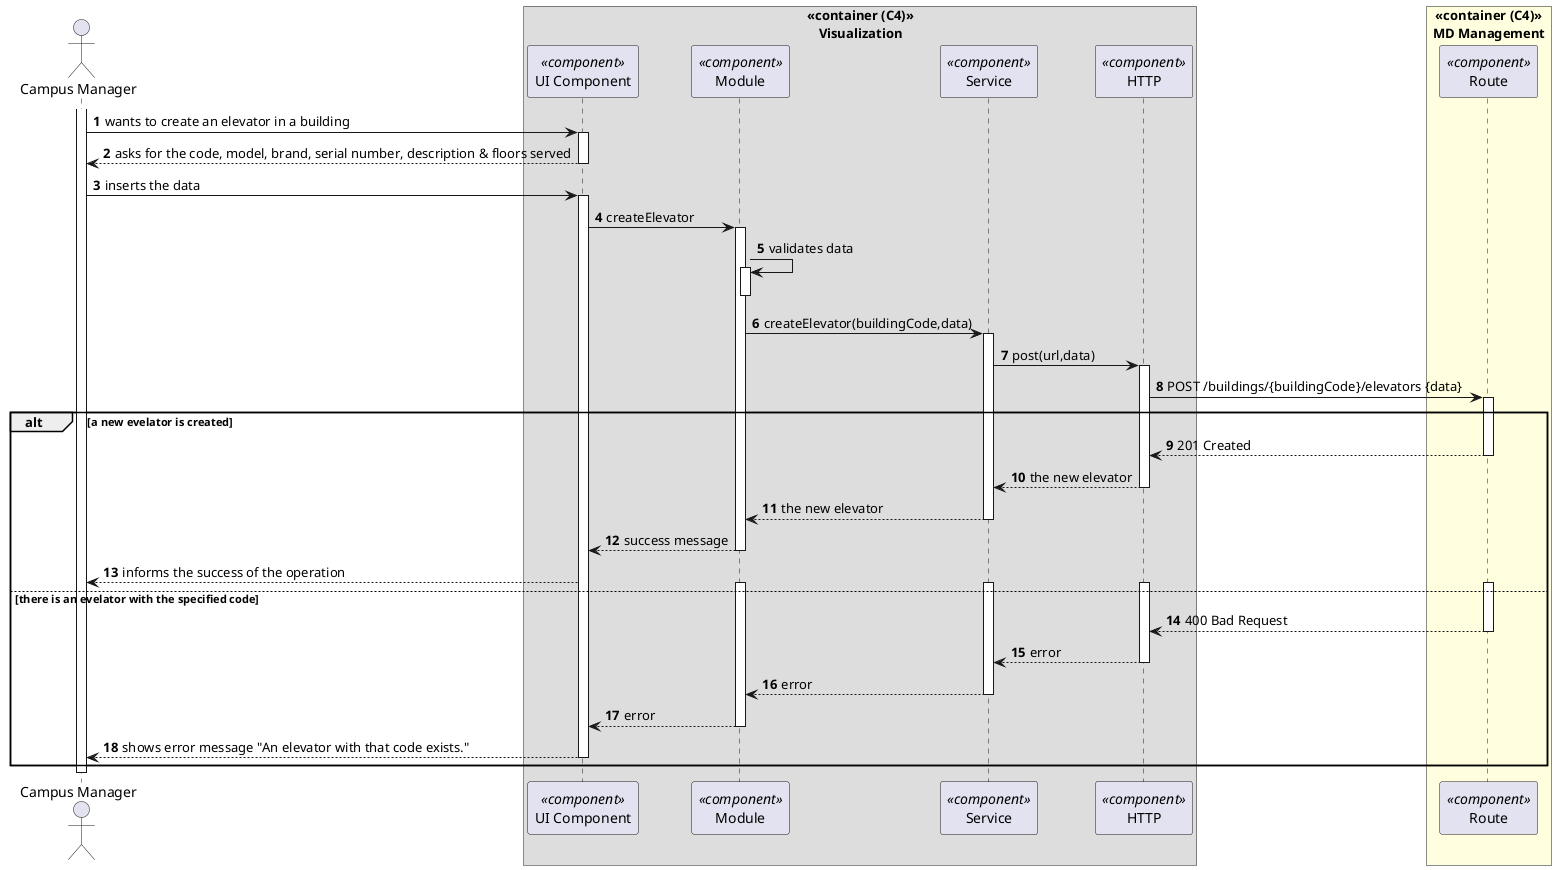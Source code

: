 @startuml process-view
autonumber
skinparam DefaultTextAlignment<<center>> center

actor CM as "Campus Manager"

box "«container (C4)»\nVisualization" <<center>>
  participant C as "UI Component" <<component>>
  participant M as "Module" <<component>>
  participant SVC as "Service" <<component>>
  participant H as "HTTP" <<component>>
end box

box "«container (C4)»\n MD Management " <<center>>#LightYellow
  participant ROUTE as "Route" <<component>>
end box

activate CM

CM -> C : wants to create an elevator in a building
activate C

CM <-- C : asks for the code, model, brand, serial number, description & floors served
deactivate C

CM -> C : inserts the data
activate C

C -> M : createElevator
activate M

M -> M : validates data
activate M
deactivate M

M -> SVC : createElevator(buildingCode,data)
activate SVC

SVC -> H : post(url,data)
activate H

H -> ROUTE : POST /buildings/{buildingCode}/elevators {data}
activate ROUTE

alt a new evelator is created
  H <-- ROUTE : 201 Created
  deactivate ROUTE

  SVC <-- H : the new elevator
  deactivate H

  M <-- SVC : the new elevator
  deactivate SVC

  C <-- M : success message
  deactivate M

  CM <-- C : informs the success of the operation
else there is an evelator with the specified code
  activate H
  activate M
  activate SVC
  activate ROUTE

  H <-- ROUTE : 400 Bad Request
  deactivate ROUTE

  SVC <-- H : error
  deactivate H

  M <-- SVC : error
  deactivate SVC

  C <-- M : error
  deactivate M

  CM <-- C : shows error message "An elevator with that code exists."
  deactivate C
end

deactivate CM

@enduml
